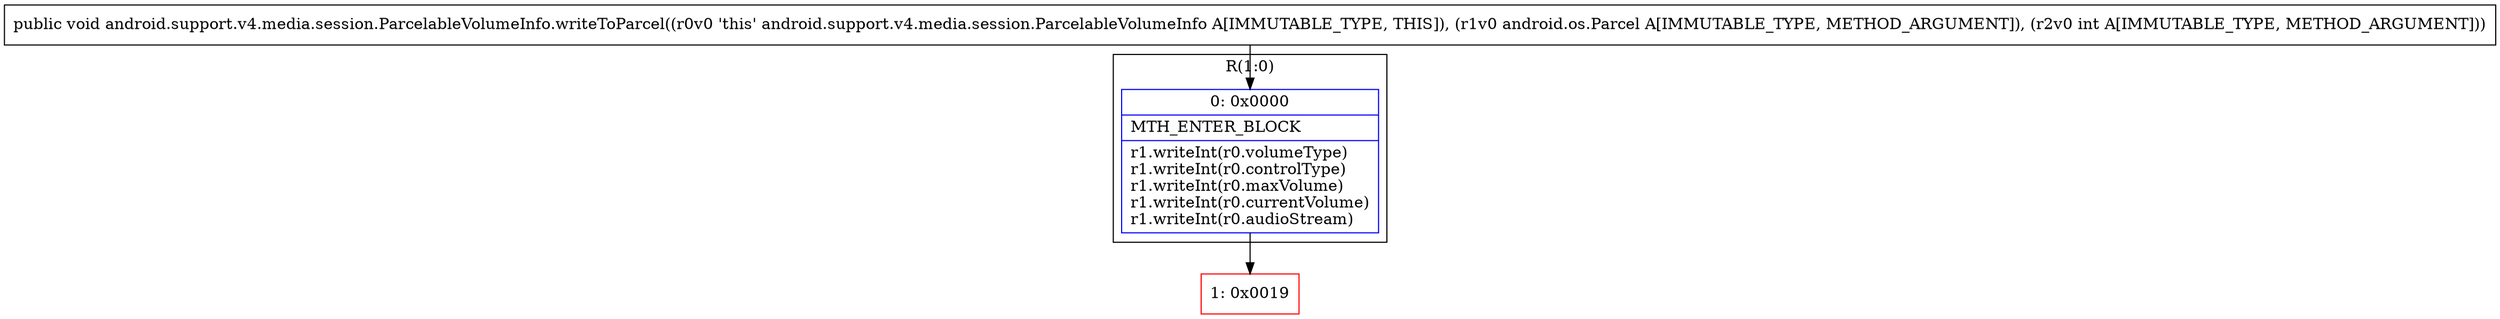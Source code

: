digraph "CFG forandroid.support.v4.media.session.ParcelableVolumeInfo.writeToParcel(Landroid\/os\/Parcel;I)V" {
subgraph cluster_Region_490076237 {
label = "R(1:0)";
node [shape=record,color=blue];
Node_0 [shape=record,label="{0\:\ 0x0000|MTH_ENTER_BLOCK\l|r1.writeInt(r0.volumeType)\lr1.writeInt(r0.controlType)\lr1.writeInt(r0.maxVolume)\lr1.writeInt(r0.currentVolume)\lr1.writeInt(r0.audioStream)\l}"];
}
Node_1 [shape=record,color=red,label="{1\:\ 0x0019}"];
MethodNode[shape=record,label="{public void android.support.v4.media.session.ParcelableVolumeInfo.writeToParcel((r0v0 'this' android.support.v4.media.session.ParcelableVolumeInfo A[IMMUTABLE_TYPE, THIS]), (r1v0 android.os.Parcel A[IMMUTABLE_TYPE, METHOD_ARGUMENT]), (r2v0 int A[IMMUTABLE_TYPE, METHOD_ARGUMENT])) }"];
MethodNode -> Node_0;
Node_0 -> Node_1;
}

